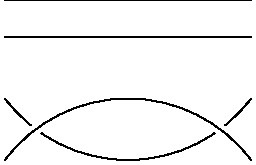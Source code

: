 /******************************************************************************
 *                                 LICENSE                                    *
 ******************************************************************************
 *  This file is part of Mathematics-and-Physics.                             *
 *                                                                            *
 *  Mathematics-and-Physics is free software: you can redistribute it and/or  *
 *  modify it under the terms of the GNU General Public License as published  *
 *  by the Free Software Foundation, either version 3 of the License, or      *
 *  (at your option) any later version.                                       *
 *                                                                            *
 *  Mathematics-and-Physics is distributed in the hope that it will be useful *
 *  but WITHOUT ANY WARRANTY; without even the implied warranty of            *
 *  MERCHANTABILITY or FITNESS FOR A PARTICULAR PURPOSE.  See the             *
 *  GNU General Public License for more details.                              *
 *                                                                            *
 *  You should have received a copy of the GNU General Public License         *
 *  along with Mathematics-and-Physics.  If not, see                          *
 *  <https://www.gnu.org/licenses/>.                                          *
 ******************************************************************************/

/*  Size of the figure.                                                       */
size(128);

pair A1 = (0.0, 0.0);
pair A2 = (1.0, -0.5);
pair A3 = (2.0, 0.0);

pair B1 = (0.0, -0.5);
pair B2 = (1.0, 0.0);
pair B3 = (2.0, -0.5);

pair C0 = (0.0, 0.5);
pair C1 = (2.0, 0.5);

pair D0 = (0.0, 0.8);
pair D1 = (2.0, 0.8);

draw(A1 .. A2 .. A3);
draw(B1 .. B2 .. B3, white+linewidth(5.0pt));
draw(B1 .. B2 .. B3);
draw(C0 -- C1);
draw(D0 -- D1);

